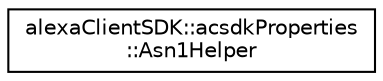 digraph "Graphical Class Hierarchy"
{
 // LATEX_PDF_SIZE
  edge [fontname="Helvetica",fontsize="10",labelfontname="Helvetica",labelfontsize="10"];
  node [fontname="Helvetica",fontsize="10",shape=record];
  rankdir="LR";
  Node0 [label="alexaClientSDK::acsdkProperties\l::Asn1Helper",height=0.2,width=0.4,color="black", fillcolor="white", style="filled",URL="$structalexa_client_s_d_k_1_1acsdk_properties_1_1_asn1_helper.html",tooltip="Helper for ASN.1 operations."];
}
